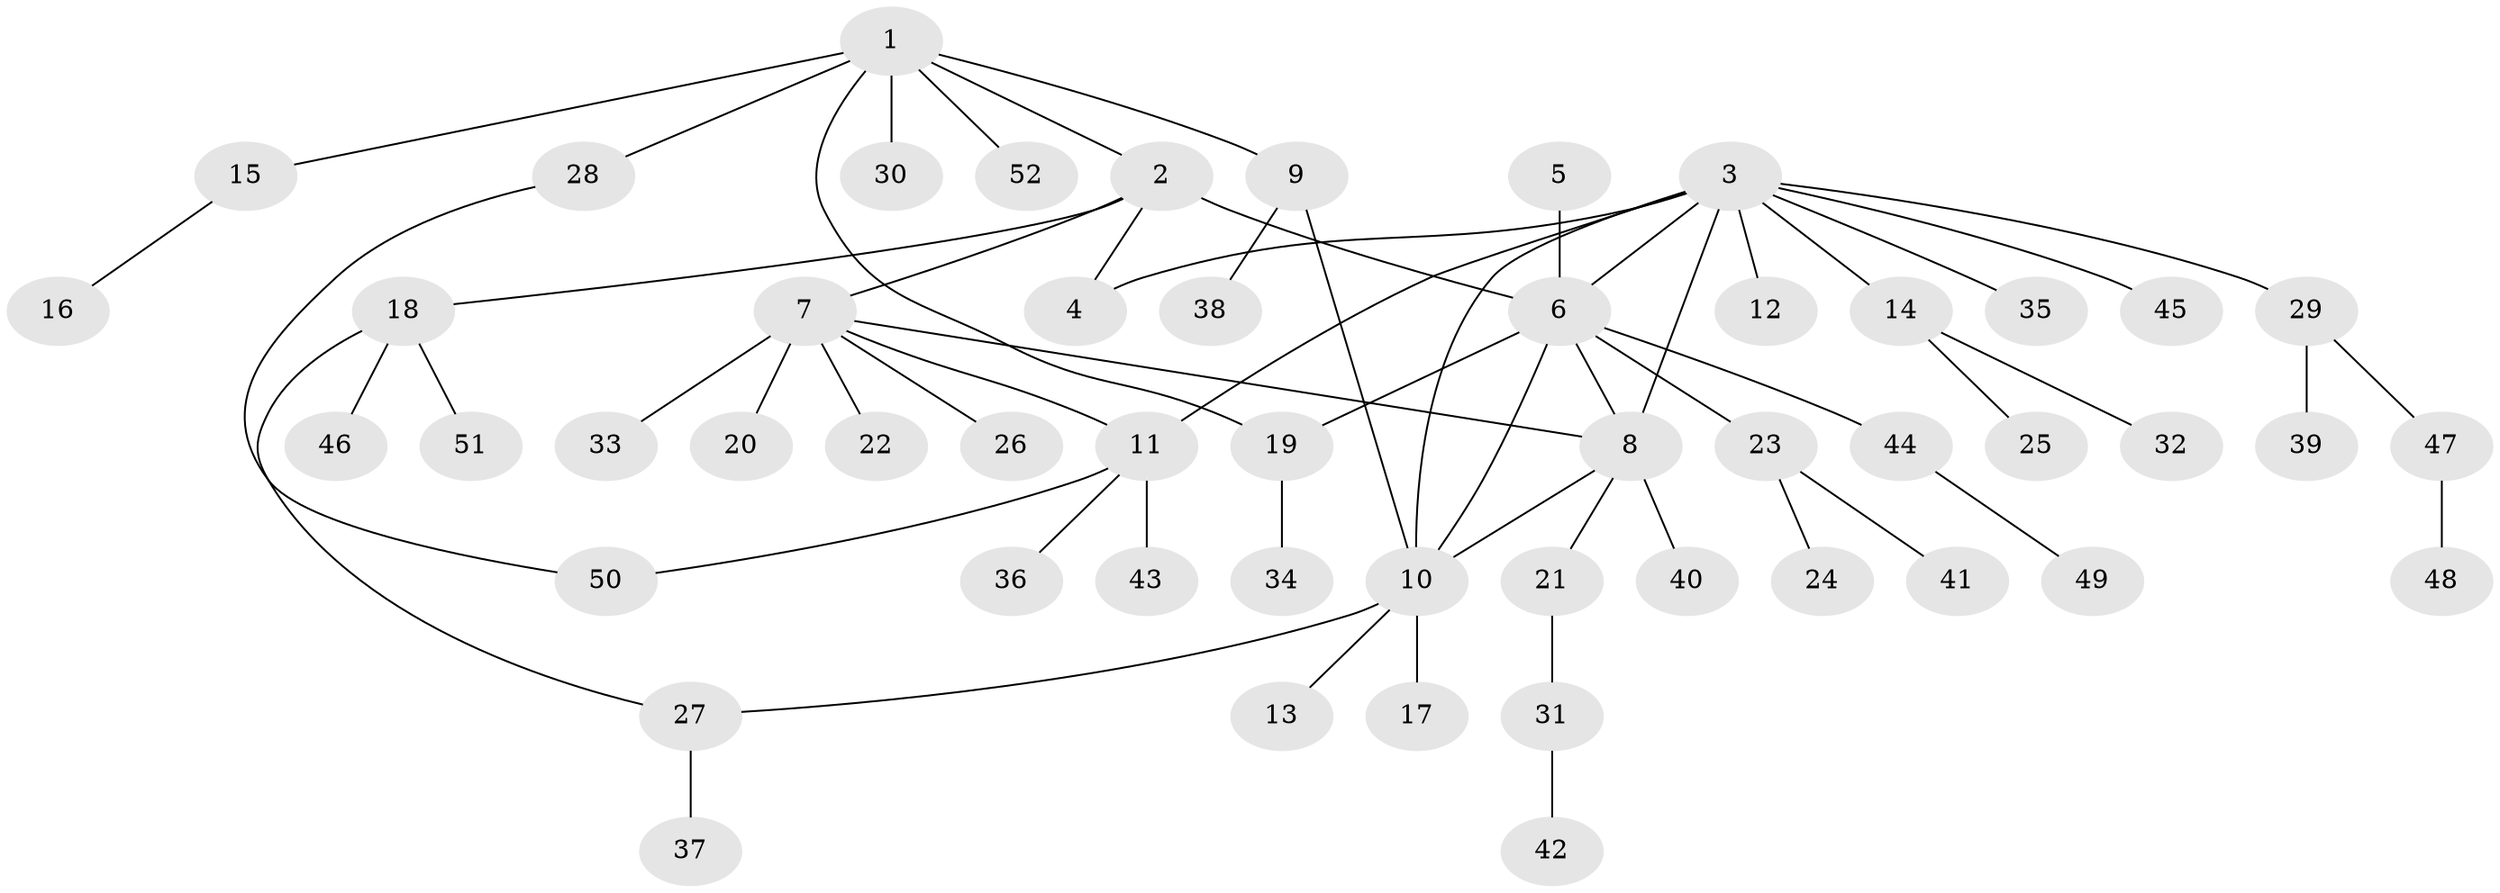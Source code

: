 // coarse degree distribution, {3: 0.05, 4: 0.05, 8: 0.05, 2: 0.15, 6: 0.05, 7: 0.05, 5: 0.05, 1: 0.55}
// Generated by graph-tools (version 1.1) at 2025/19/03/04/25 18:19:33]
// undirected, 52 vertices, 61 edges
graph export_dot {
graph [start="1"]
  node [color=gray90,style=filled];
  1;
  2;
  3;
  4;
  5;
  6;
  7;
  8;
  9;
  10;
  11;
  12;
  13;
  14;
  15;
  16;
  17;
  18;
  19;
  20;
  21;
  22;
  23;
  24;
  25;
  26;
  27;
  28;
  29;
  30;
  31;
  32;
  33;
  34;
  35;
  36;
  37;
  38;
  39;
  40;
  41;
  42;
  43;
  44;
  45;
  46;
  47;
  48;
  49;
  50;
  51;
  52;
  1 -- 2;
  1 -- 9;
  1 -- 15;
  1 -- 19;
  1 -- 28;
  1 -- 30;
  1 -- 52;
  2 -- 4;
  2 -- 6;
  2 -- 7;
  2 -- 18;
  3 -- 4;
  3 -- 6;
  3 -- 8;
  3 -- 10;
  3 -- 11;
  3 -- 12;
  3 -- 14;
  3 -- 29;
  3 -- 35;
  3 -- 45;
  5 -- 6;
  6 -- 8;
  6 -- 10;
  6 -- 19;
  6 -- 23;
  6 -- 44;
  7 -- 8;
  7 -- 11;
  7 -- 20;
  7 -- 22;
  7 -- 26;
  7 -- 33;
  8 -- 10;
  8 -- 21;
  8 -- 40;
  9 -- 10;
  9 -- 38;
  10 -- 13;
  10 -- 17;
  10 -- 27;
  11 -- 36;
  11 -- 43;
  11 -- 50;
  14 -- 25;
  14 -- 32;
  15 -- 16;
  18 -- 27;
  18 -- 46;
  18 -- 51;
  19 -- 34;
  21 -- 31;
  23 -- 24;
  23 -- 41;
  27 -- 37;
  28 -- 50;
  29 -- 39;
  29 -- 47;
  31 -- 42;
  44 -- 49;
  47 -- 48;
}
